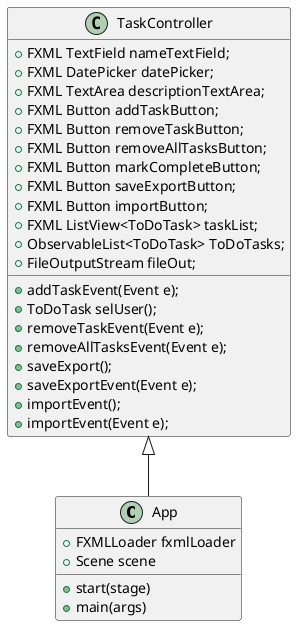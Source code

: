 @startuml
class App{
    +start(stage)
    +FXMLLoader fxmlLoader
    +Scene scene
    +main(args)
}

class TaskController{
    +FXML TextField nameTextField;
    +FXML DatePicker datePicker;
    +FXML TextArea descriptionTextArea;
    +FXML Button addTaskButton;
    +FXML Button removeTaskButton;
    +FXML Button removeAllTasksButton;
    +FXML Button markCompleteButton;
    +FXML Button saveExportButton;
    +FXML Button importButton;
    +FXML ListView<ToDoTask> taskList;
    +ObservableList<ToDoTask> ToDoTasks;
    +FileOutputStream fileOut;
    +addTaskEvent(Event e);
    +ToDoTask selUser();
    +removeTaskEvent(Event e);
    +removeAllTasksEvent(Event e);
    +saveExport();
    +saveExportEvent(Event e);
    +importEvent();
    +importEvent(Event e);
}

TaskController <|-- App
@enduml